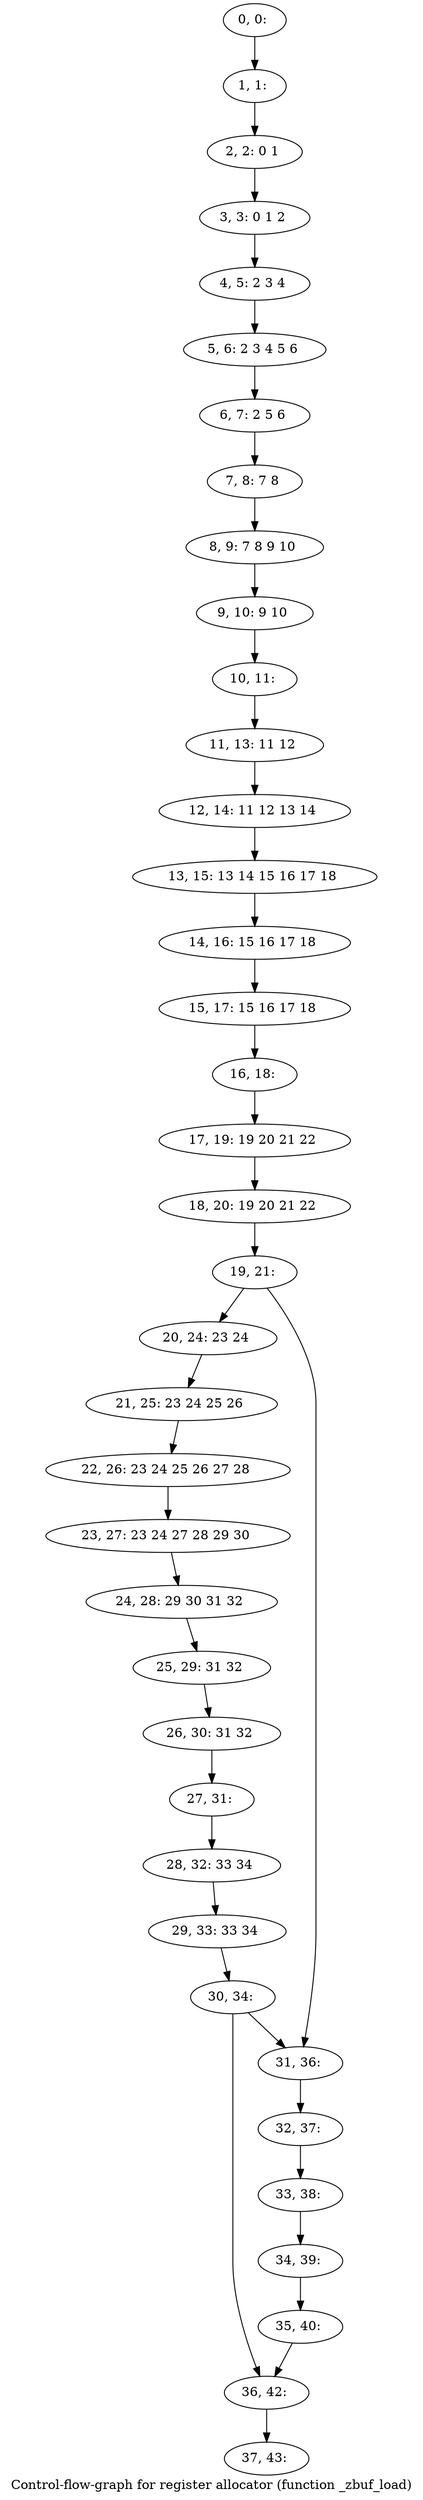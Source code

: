 digraph G {
graph [label="Control-flow-graph for register allocator (function _zbuf_load)"]
0[label="0, 0: "];
1[label="1, 1: "];
2[label="2, 2: 0 1 "];
3[label="3, 3: 0 1 2 "];
4[label="4, 5: 2 3 4 "];
5[label="5, 6: 2 3 4 5 6 "];
6[label="6, 7: 2 5 6 "];
7[label="7, 8: 7 8 "];
8[label="8, 9: 7 8 9 10 "];
9[label="9, 10: 9 10 "];
10[label="10, 11: "];
11[label="11, 13: 11 12 "];
12[label="12, 14: 11 12 13 14 "];
13[label="13, 15: 13 14 15 16 17 18 "];
14[label="14, 16: 15 16 17 18 "];
15[label="15, 17: 15 16 17 18 "];
16[label="16, 18: "];
17[label="17, 19: 19 20 21 22 "];
18[label="18, 20: 19 20 21 22 "];
19[label="19, 21: "];
20[label="20, 24: 23 24 "];
21[label="21, 25: 23 24 25 26 "];
22[label="22, 26: 23 24 25 26 27 28 "];
23[label="23, 27: 23 24 27 28 29 30 "];
24[label="24, 28: 29 30 31 32 "];
25[label="25, 29: 31 32 "];
26[label="26, 30: 31 32 "];
27[label="27, 31: "];
28[label="28, 32: 33 34 "];
29[label="29, 33: 33 34 "];
30[label="30, 34: "];
31[label="31, 36: "];
32[label="32, 37: "];
33[label="33, 38: "];
34[label="34, 39: "];
35[label="35, 40: "];
36[label="36, 42: "];
37[label="37, 43: "];
0->1 ;
1->2 ;
2->3 ;
3->4 ;
4->5 ;
5->6 ;
6->7 ;
7->8 ;
8->9 ;
9->10 ;
10->11 ;
11->12 ;
12->13 ;
13->14 ;
14->15 ;
15->16 ;
16->17 ;
17->18 ;
18->19 ;
19->20 ;
19->31 ;
20->21 ;
21->22 ;
22->23 ;
23->24 ;
24->25 ;
25->26 ;
26->27 ;
27->28 ;
28->29 ;
29->30 ;
30->31 ;
30->36 ;
31->32 ;
32->33 ;
33->34 ;
34->35 ;
35->36 ;
36->37 ;
}
